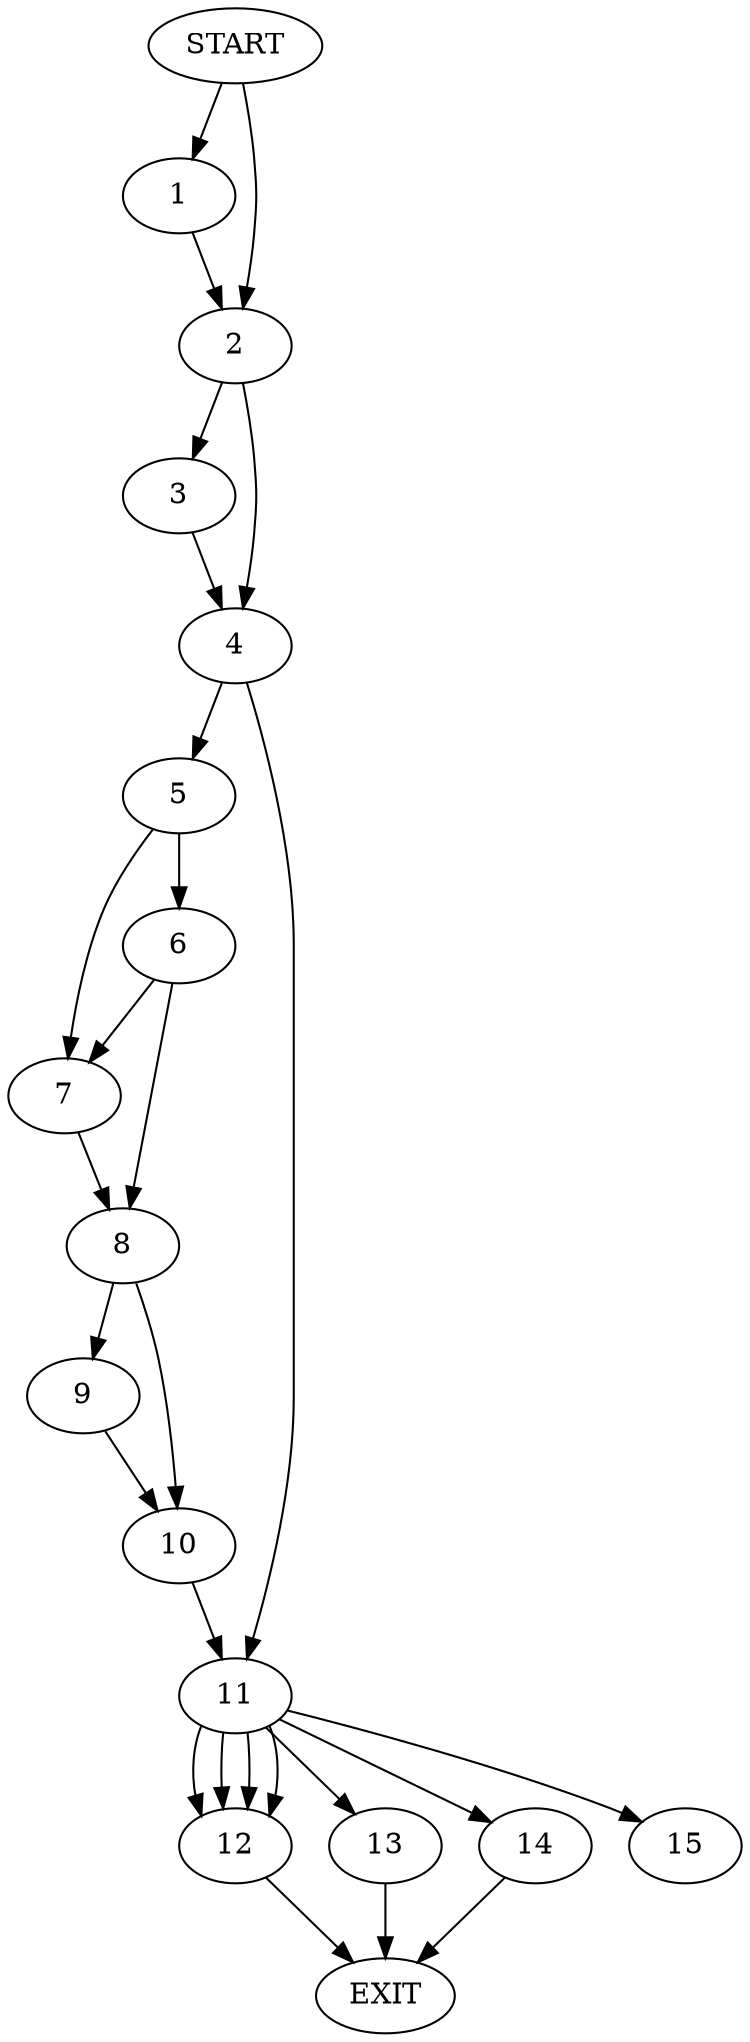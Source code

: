 digraph { 
0 [label="START"];
1;
2;
3;
4;
5;
6;
7;
8;
9;
10;
11;
12;
13;
14;
15;
16[label="EXIT"];
0 -> 1;
0 -> 2;
1 -> 2;
2 -> 3;
2 -> 4;
3 -> 4;
4 -> 5;
4 -> 11;
5 -> 7;
5 -> 6;
6 -> 7;
6 -> 8;
7 -> 8;
8 -> 9;
8 -> 10;
9 -> 10;
10 -> 11;
11 -> 15;
11 -> 12;
11:s2 -> 12;
11:s3 -> 12;
11:s4 -> 12;
11:s5 -> 13;
11:s6 -> 14;
12 -> 16;
13 -> 16;
14 -> 16;
}